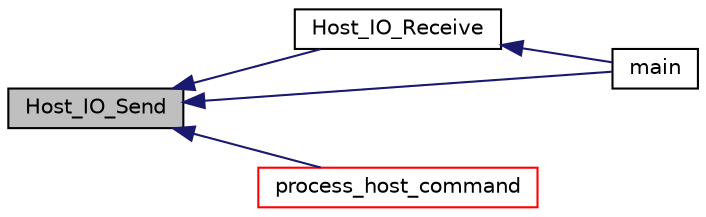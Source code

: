 digraph "Host_IO_Send"
{
  edge [fontname="Helvetica",fontsize="10",labelfontname="Helvetica",labelfontsize="10"];
  node [fontname="Helvetica",fontsize="10",shape=record];
  rankdir="LR";
  Node39 [label="Host_IO_Send",height=0.2,width=0.4,color="black", fillcolor="grey75", style="filled", fontcolor="black"];
  Node39 -> Node40 [dir="back",color="midnightblue",fontsize="10",style="solid",fontname="Helvetica"];
  Node40 [label="Host_IO_Receive",height=0.2,width=0.4,color="black", fillcolor="white", style="filled",URL="$host__io__uart_8h.html#a3924d21a0703878695ebdb68f720fff9"];
  Node40 -> Node41 [dir="back",color="midnightblue",fontsize="10",style="solid",fontname="Helvetica"];
  Node41 [label="main",height=0.2,width=0.4,color="black", fillcolor="white", style="filled",URL="$data__logger__demo_8c.html#a840291bc02cba5474a4cb46a9b9566fe",tooltip="Main function. "];
  Node39 -> Node41 [dir="back",color="midnightblue",fontsize="10",style="solid",fontname="Helvetica"];
  Node39 -> Node42 [dir="back",color="midnightblue",fontsize="10",style="solid",fontname="Helvetica"];
  Node42 [label="process_host_command",height=0.2,width=0.4,color="red", fillcolor="white", style="filled",URL="$fxls8962__demo_8c.html#a0076d28c9a17cd6908c7b3b0f5c6006c"];
}
